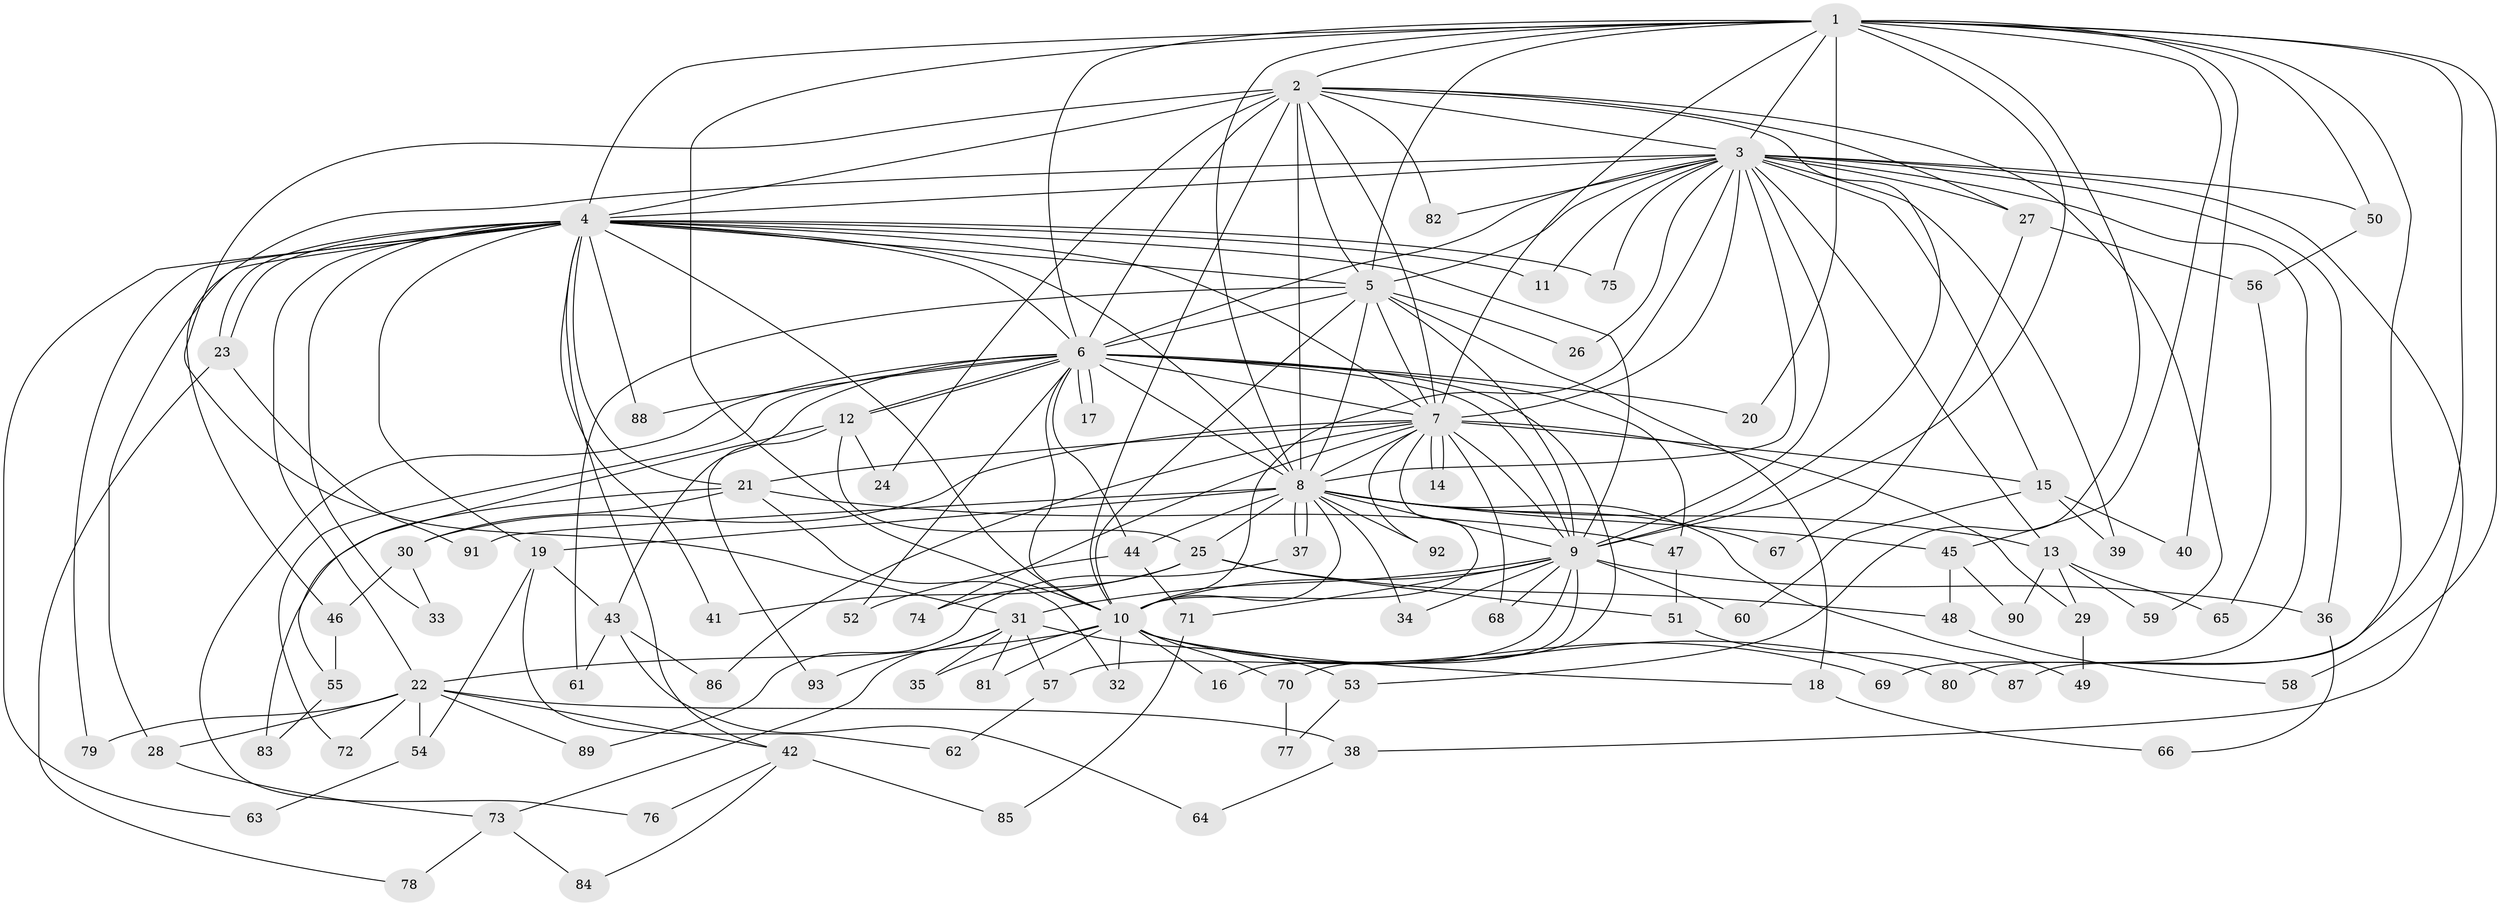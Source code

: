// Generated by graph-tools (version 1.1) at 2025/01/03/09/25 03:01:14]
// undirected, 93 vertices, 211 edges
graph export_dot {
graph [start="1"]
  node [color=gray90,style=filled];
  1;
  2;
  3;
  4;
  5;
  6;
  7;
  8;
  9;
  10;
  11;
  12;
  13;
  14;
  15;
  16;
  17;
  18;
  19;
  20;
  21;
  22;
  23;
  24;
  25;
  26;
  27;
  28;
  29;
  30;
  31;
  32;
  33;
  34;
  35;
  36;
  37;
  38;
  39;
  40;
  41;
  42;
  43;
  44;
  45;
  46;
  47;
  48;
  49;
  50;
  51;
  52;
  53;
  54;
  55;
  56;
  57;
  58;
  59;
  60;
  61;
  62;
  63;
  64;
  65;
  66;
  67;
  68;
  69;
  70;
  71;
  72;
  73;
  74;
  75;
  76;
  77;
  78;
  79;
  80;
  81;
  82;
  83;
  84;
  85;
  86;
  87;
  88;
  89;
  90;
  91;
  92;
  93;
  1 -- 2;
  1 -- 3;
  1 -- 4;
  1 -- 5;
  1 -- 6;
  1 -- 7;
  1 -- 8;
  1 -- 9;
  1 -- 10;
  1 -- 20;
  1 -- 40;
  1 -- 45;
  1 -- 50;
  1 -- 53;
  1 -- 58;
  1 -- 80;
  1 -- 87;
  2 -- 3;
  2 -- 4;
  2 -- 5;
  2 -- 6;
  2 -- 7;
  2 -- 8;
  2 -- 9;
  2 -- 10;
  2 -- 24;
  2 -- 27;
  2 -- 31;
  2 -- 59;
  2 -- 82;
  3 -- 4;
  3 -- 5;
  3 -- 6;
  3 -- 7;
  3 -- 8;
  3 -- 9;
  3 -- 10;
  3 -- 11;
  3 -- 13;
  3 -- 15;
  3 -- 26;
  3 -- 27;
  3 -- 36;
  3 -- 38;
  3 -- 39;
  3 -- 46;
  3 -- 50;
  3 -- 69;
  3 -- 75;
  3 -- 82;
  4 -- 5;
  4 -- 6;
  4 -- 7;
  4 -- 8;
  4 -- 9;
  4 -- 10;
  4 -- 11;
  4 -- 19;
  4 -- 21;
  4 -- 22;
  4 -- 23;
  4 -- 23;
  4 -- 28;
  4 -- 33;
  4 -- 41;
  4 -- 42;
  4 -- 63;
  4 -- 75;
  4 -- 79;
  4 -- 88;
  5 -- 6;
  5 -- 7;
  5 -- 8;
  5 -- 9;
  5 -- 10;
  5 -- 18;
  5 -- 26;
  5 -- 61;
  6 -- 7;
  6 -- 8;
  6 -- 9;
  6 -- 10;
  6 -- 12;
  6 -- 12;
  6 -- 17;
  6 -- 17;
  6 -- 20;
  6 -- 43;
  6 -- 44;
  6 -- 47;
  6 -- 52;
  6 -- 70;
  6 -- 72;
  6 -- 76;
  6 -- 88;
  7 -- 8;
  7 -- 9;
  7 -- 10;
  7 -- 14;
  7 -- 14;
  7 -- 15;
  7 -- 21;
  7 -- 29;
  7 -- 30;
  7 -- 68;
  7 -- 74;
  7 -- 86;
  7 -- 92;
  8 -- 9;
  8 -- 10;
  8 -- 13;
  8 -- 19;
  8 -- 25;
  8 -- 34;
  8 -- 37;
  8 -- 37;
  8 -- 44;
  8 -- 45;
  8 -- 49;
  8 -- 67;
  8 -- 91;
  8 -- 92;
  9 -- 10;
  9 -- 16;
  9 -- 31;
  9 -- 34;
  9 -- 36;
  9 -- 57;
  9 -- 60;
  9 -- 68;
  9 -- 71;
  10 -- 16;
  10 -- 18;
  10 -- 22;
  10 -- 32;
  10 -- 35;
  10 -- 69;
  10 -- 70;
  10 -- 80;
  10 -- 81;
  12 -- 24;
  12 -- 25;
  12 -- 55;
  12 -- 93;
  13 -- 29;
  13 -- 59;
  13 -- 65;
  13 -- 90;
  15 -- 39;
  15 -- 40;
  15 -- 60;
  18 -- 66;
  19 -- 43;
  19 -- 54;
  19 -- 62;
  21 -- 30;
  21 -- 32;
  21 -- 47;
  21 -- 83;
  22 -- 28;
  22 -- 38;
  22 -- 42;
  22 -- 54;
  22 -- 72;
  22 -- 79;
  22 -- 89;
  23 -- 78;
  23 -- 91;
  25 -- 41;
  25 -- 48;
  25 -- 51;
  25 -- 74;
  27 -- 56;
  27 -- 67;
  28 -- 73;
  29 -- 49;
  30 -- 33;
  30 -- 46;
  31 -- 35;
  31 -- 53;
  31 -- 57;
  31 -- 73;
  31 -- 81;
  31 -- 93;
  36 -- 66;
  37 -- 89;
  38 -- 64;
  42 -- 76;
  42 -- 84;
  42 -- 85;
  43 -- 61;
  43 -- 64;
  43 -- 86;
  44 -- 52;
  44 -- 71;
  45 -- 48;
  45 -- 90;
  46 -- 55;
  47 -- 51;
  48 -- 58;
  50 -- 56;
  51 -- 87;
  53 -- 77;
  54 -- 63;
  55 -- 83;
  56 -- 65;
  57 -- 62;
  70 -- 77;
  71 -- 85;
  73 -- 78;
  73 -- 84;
}
